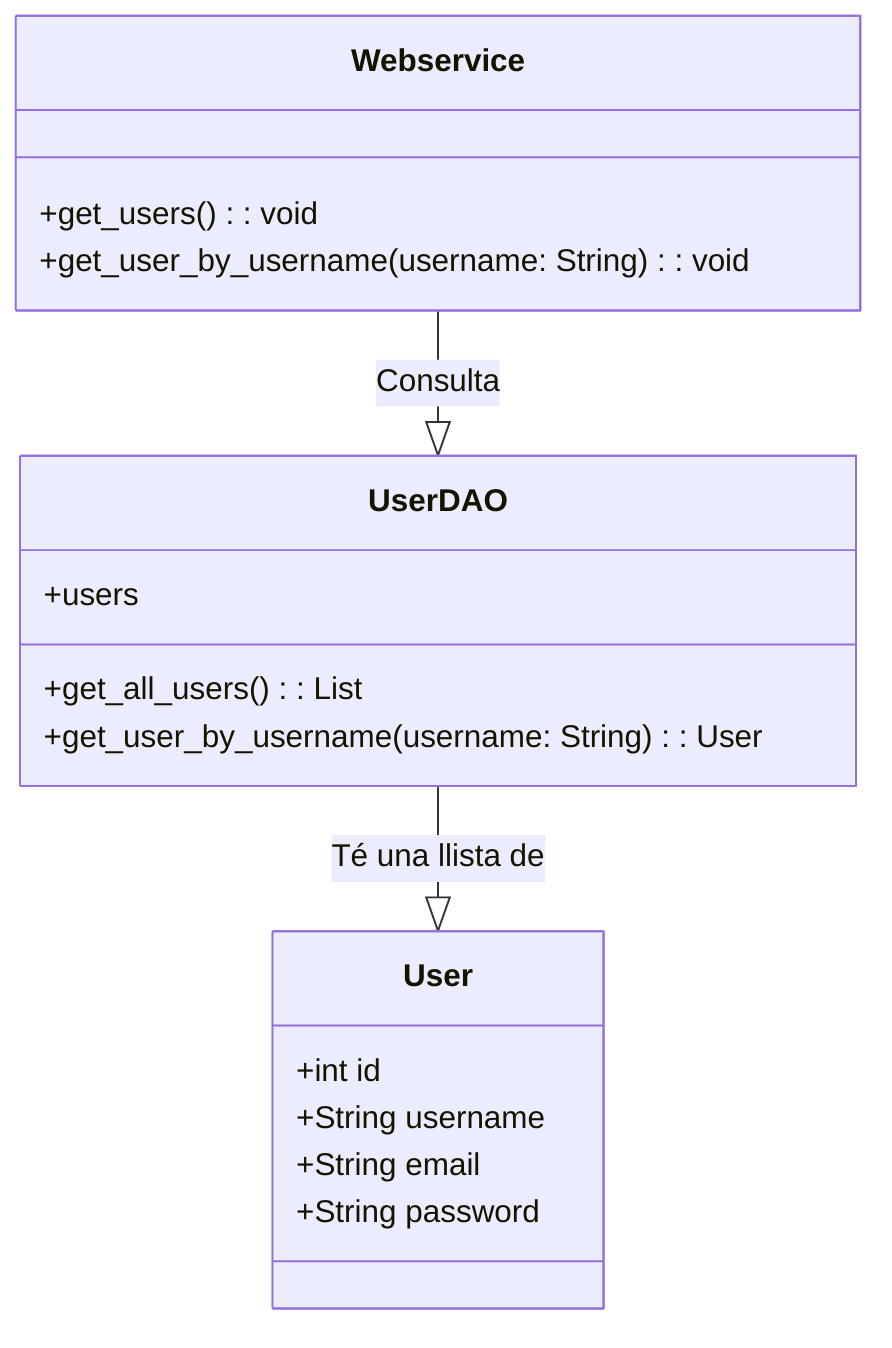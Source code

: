 classDiagram

    class User {
        +int id
        +String username
        +String email
        +String password
    }

    class UserDAO {
        +users
        +get_all_users(): List
        +get_user_by_username(username: String): User
    }

    class Webservice {
        +get_users(): void
        +get_user_by_username(username: String): void
    }

    UserDAO --|> User : Té una llista de
    Webservice --|> UserDAO : Consulta
